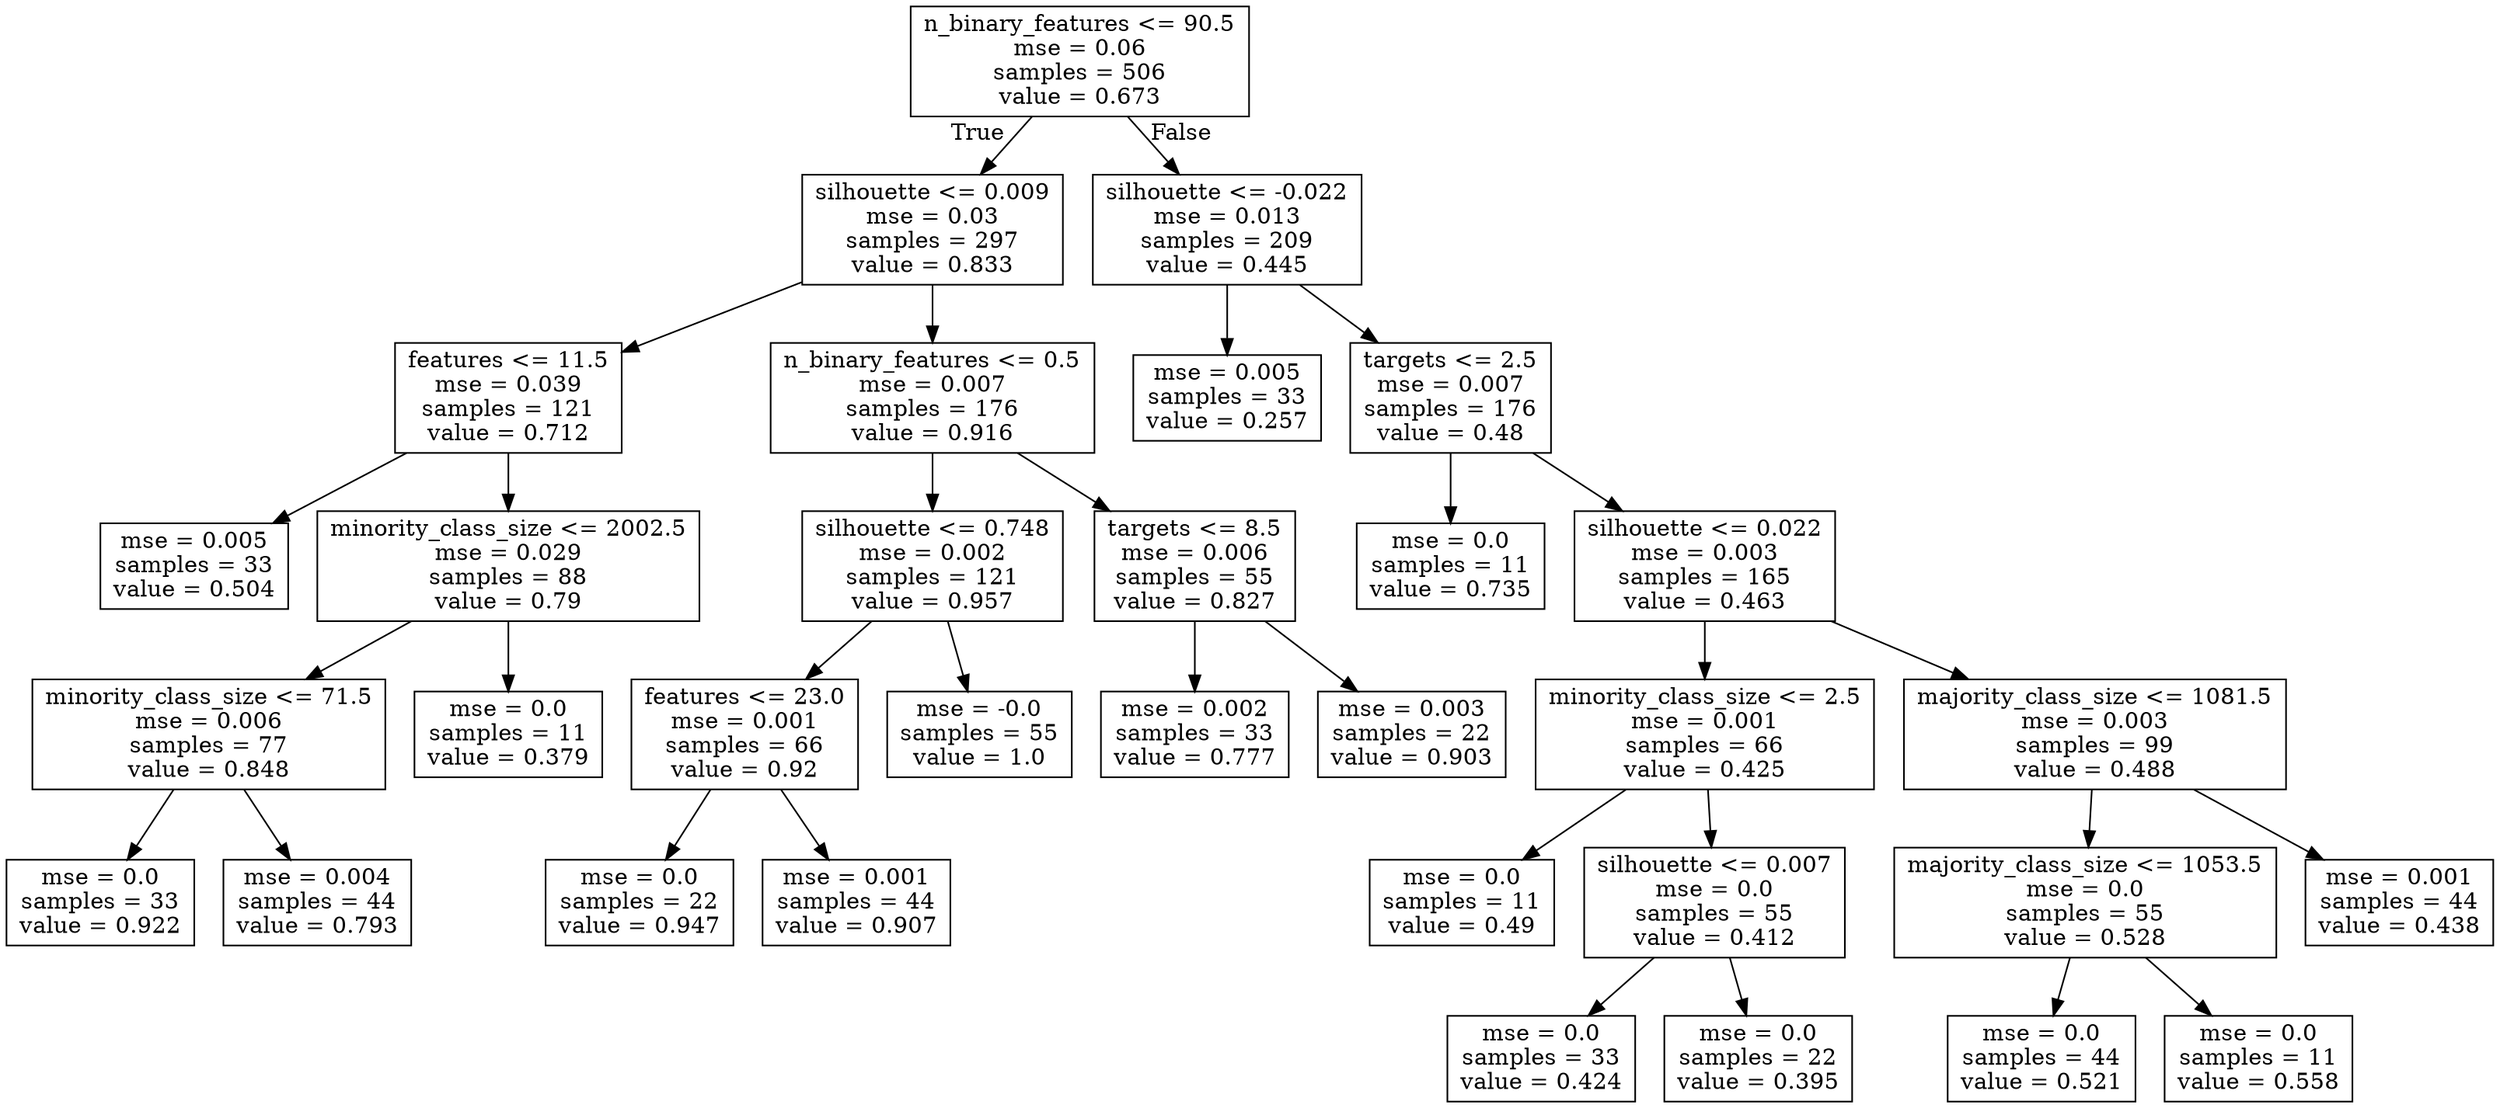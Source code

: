 digraph Tree {
node [shape=box] ;
0 [label="n_binary_features <= 90.5\nmse = 0.06\nsamples = 506\nvalue = 0.673"] ;
1 [label="silhouette <= 0.009\nmse = 0.03\nsamples = 297\nvalue = 0.833"] ;
0 -> 1 [labeldistance=2.5, labelangle=45, headlabel="True"] ;
2 [label="features <= 11.5\nmse = 0.039\nsamples = 121\nvalue = 0.712"] ;
1 -> 2 ;
3 [label="mse = 0.005\nsamples = 33\nvalue = 0.504"] ;
2 -> 3 ;
4 [label="minority_class_size <= 2002.5\nmse = 0.029\nsamples = 88\nvalue = 0.79"] ;
2 -> 4 ;
5 [label="minority_class_size <= 71.5\nmse = 0.006\nsamples = 77\nvalue = 0.848"] ;
4 -> 5 ;
6 [label="mse = 0.0\nsamples = 33\nvalue = 0.922"] ;
5 -> 6 ;
7 [label="mse = 0.004\nsamples = 44\nvalue = 0.793"] ;
5 -> 7 ;
8 [label="mse = 0.0\nsamples = 11\nvalue = 0.379"] ;
4 -> 8 ;
9 [label="n_binary_features <= 0.5\nmse = 0.007\nsamples = 176\nvalue = 0.916"] ;
1 -> 9 ;
10 [label="silhouette <= 0.748\nmse = 0.002\nsamples = 121\nvalue = 0.957"] ;
9 -> 10 ;
11 [label="features <= 23.0\nmse = 0.001\nsamples = 66\nvalue = 0.92"] ;
10 -> 11 ;
12 [label="mse = 0.0\nsamples = 22\nvalue = 0.947"] ;
11 -> 12 ;
13 [label="mse = 0.001\nsamples = 44\nvalue = 0.907"] ;
11 -> 13 ;
14 [label="mse = -0.0\nsamples = 55\nvalue = 1.0"] ;
10 -> 14 ;
15 [label="targets <= 8.5\nmse = 0.006\nsamples = 55\nvalue = 0.827"] ;
9 -> 15 ;
16 [label="mse = 0.002\nsamples = 33\nvalue = 0.777"] ;
15 -> 16 ;
17 [label="mse = 0.003\nsamples = 22\nvalue = 0.903"] ;
15 -> 17 ;
18 [label="silhouette <= -0.022\nmse = 0.013\nsamples = 209\nvalue = 0.445"] ;
0 -> 18 [labeldistance=2.5, labelangle=-45, headlabel="False"] ;
19 [label="mse = 0.005\nsamples = 33\nvalue = 0.257"] ;
18 -> 19 ;
20 [label="targets <= 2.5\nmse = 0.007\nsamples = 176\nvalue = 0.48"] ;
18 -> 20 ;
21 [label="mse = 0.0\nsamples = 11\nvalue = 0.735"] ;
20 -> 21 ;
22 [label="silhouette <= 0.022\nmse = 0.003\nsamples = 165\nvalue = 0.463"] ;
20 -> 22 ;
23 [label="minority_class_size <= 2.5\nmse = 0.001\nsamples = 66\nvalue = 0.425"] ;
22 -> 23 ;
24 [label="mse = 0.0\nsamples = 11\nvalue = 0.49"] ;
23 -> 24 ;
25 [label="silhouette <= 0.007\nmse = 0.0\nsamples = 55\nvalue = 0.412"] ;
23 -> 25 ;
26 [label="mse = 0.0\nsamples = 33\nvalue = 0.424"] ;
25 -> 26 ;
27 [label="mse = 0.0\nsamples = 22\nvalue = 0.395"] ;
25 -> 27 ;
28 [label="majority_class_size <= 1081.5\nmse = 0.003\nsamples = 99\nvalue = 0.488"] ;
22 -> 28 ;
29 [label="majority_class_size <= 1053.5\nmse = 0.0\nsamples = 55\nvalue = 0.528"] ;
28 -> 29 ;
30 [label="mse = 0.0\nsamples = 44\nvalue = 0.521"] ;
29 -> 30 ;
31 [label="mse = 0.0\nsamples = 11\nvalue = 0.558"] ;
29 -> 31 ;
32 [label="mse = 0.001\nsamples = 44\nvalue = 0.438"] ;
28 -> 32 ;
}